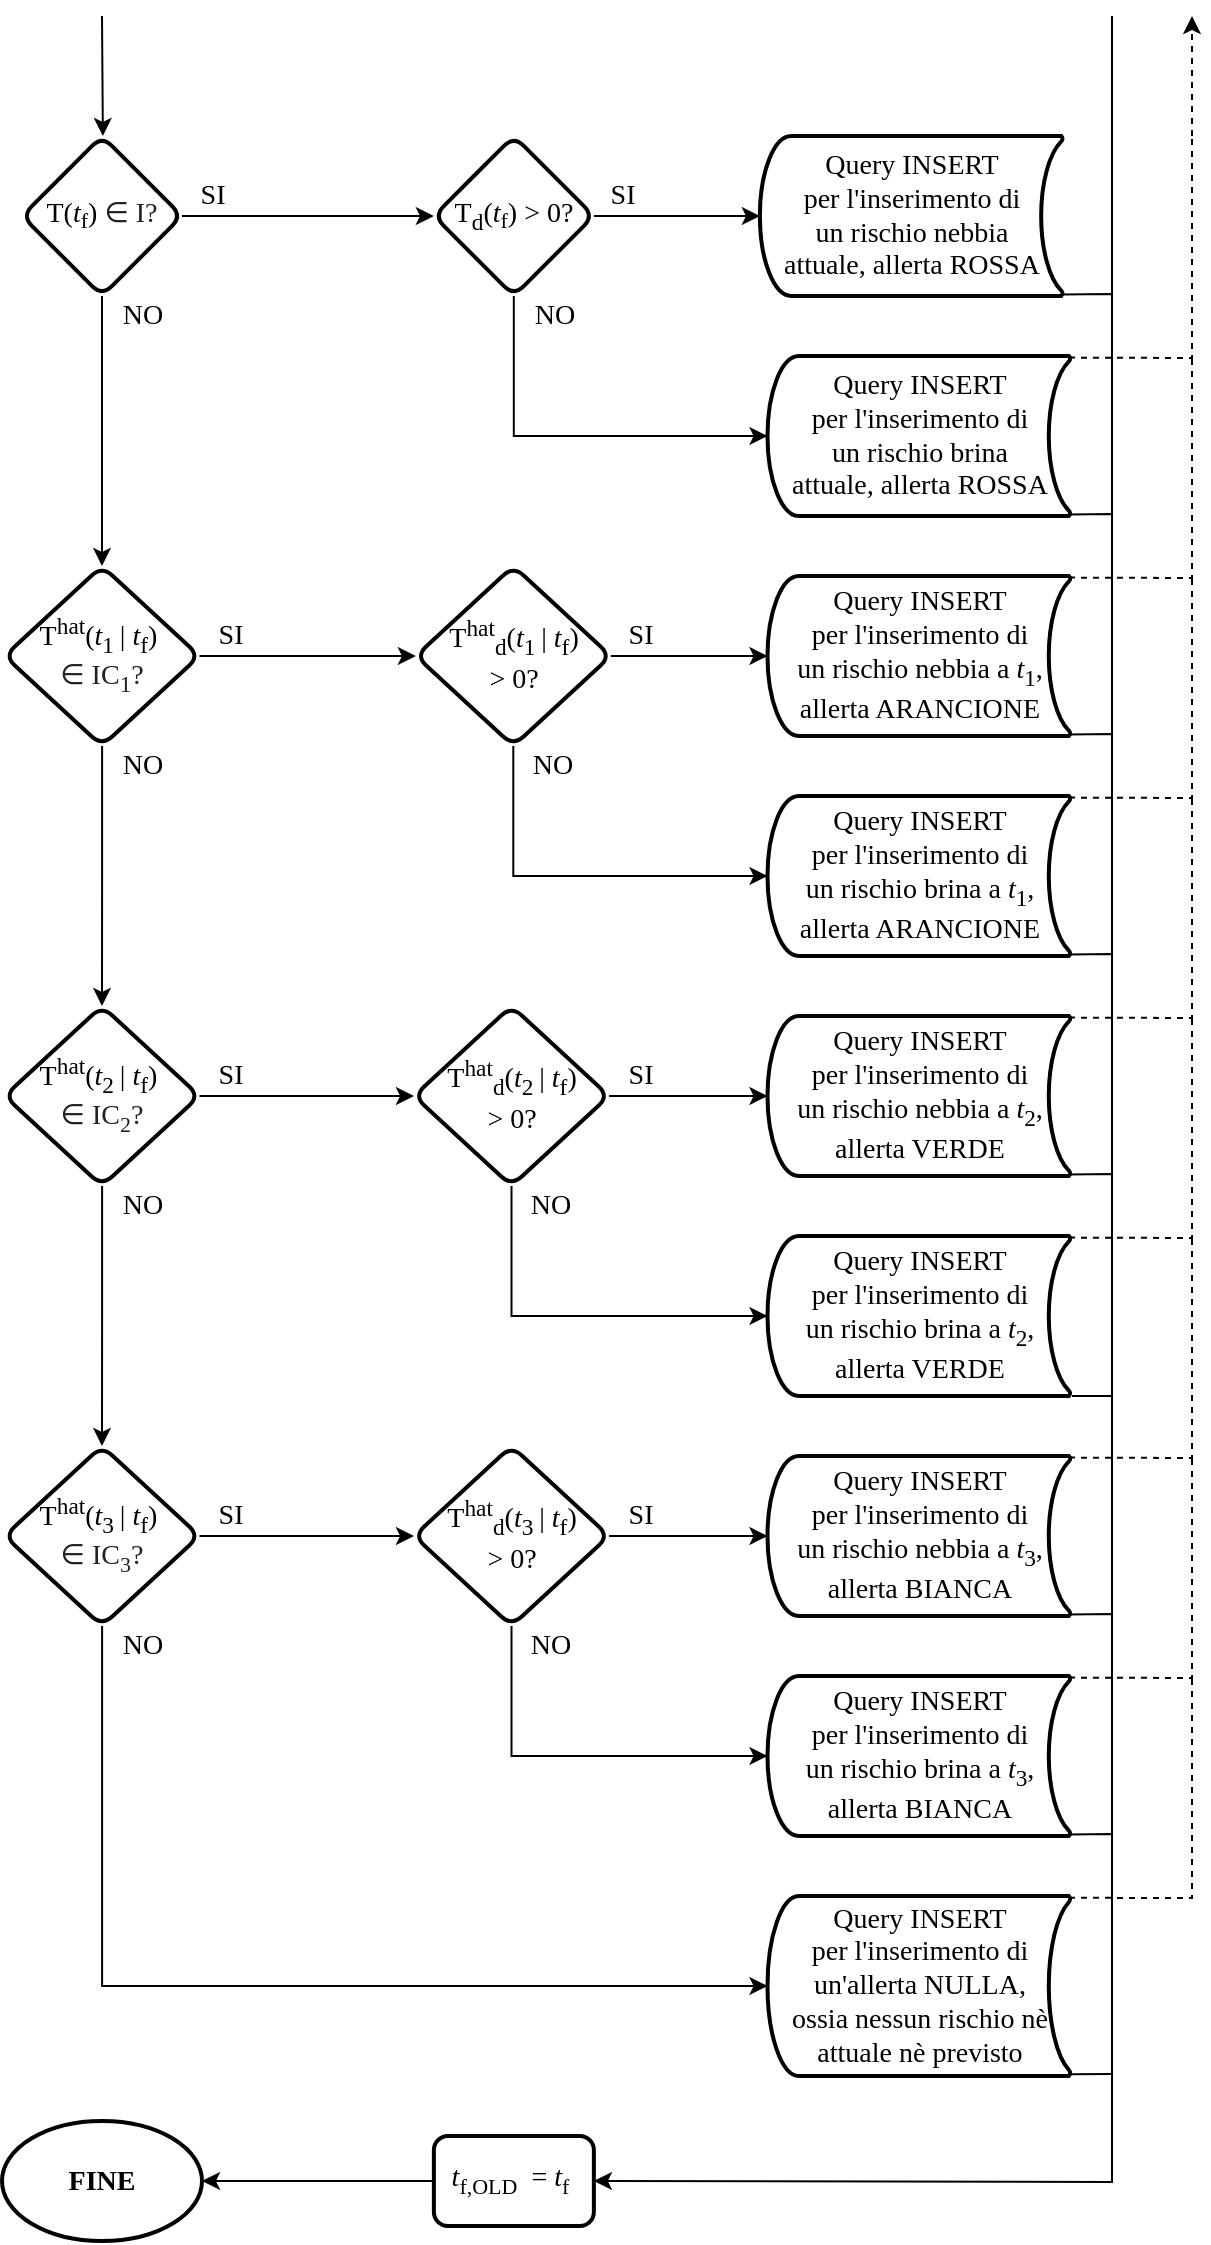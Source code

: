 <mxfile version="16.5.1" type="device"><diagram id="AX25VH4Grw-7aU0eWVtj" name="Pagina-1"><mxGraphModel dx="1038" dy="-531" grid="1" gridSize="10" guides="1" tooltips="1" connect="1" arrows="1" fold="1" page="1" pageScale="1" pageWidth="840" pageHeight="1220" math="0" shadow="0"><root><mxCell id="0"/><mxCell id="1" parent="0"/><mxCell id="cEqJCFaAgkXkjFI_cGuS-1" style="edgeStyle=orthogonalEdgeStyle;rounded=0;orthogonalLoop=1;jettySize=auto;html=1;entryX=0;entryY=0.5;entryDx=0;entryDy=0;fontFamily=Times New Roman;fontSize=14;" parent="1" source="cEqJCFaAgkXkjFI_cGuS-3" target="cEqJCFaAgkXkjFI_cGuS-6" edge="1"><mxGeometry relative="1" as="geometry"/></mxCell><mxCell id="cEqJCFaAgkXkjFI_cGuS-2" style="edgeStyle=orthogonalEdgeStyle;rounded=0;orthogonalLoop=1;jettySize=auto;html=1;entryX=0.5;entryY=0;entryDx=0;entryDy=0;fontFamily=Times New Roman;fontSize=14;" parent="1" source="cEqJCFaAgkXkjFI_cGuS-3" target="cEqJCFaAgkXkjFI_cGuS-16" edge="1"><mxGeometry relative="1" as="geometry"/></mxCell><mxCell id="cEqJCFaAgkXkjFI_cGuS-3" value="&lt;span&gt;T&lt;/span&gt;&lt;span&gt;(&lt;/span&gt;&lt;i&gt;t&lt;/i&gt;&lt;sub&gt;&lt;font style=&quot;font-size: 11px&quot;&gt;f&lt;/font&gt;&lt;/sub&gt;&lt;span&gt;)&amp;nbsp;&lt;/span&gt;&lt;span style=&quot;color: rgb(32 , 33 , 36) ; text-align: left ; background-color: rgb(255 , 255 , 255)&quot;&gt;∈ I?&lt;/span&gt;" style="rhombus;whiteSpace=wrap;html=1;fontSize=14;fontFamily=Times New Roman;rounded=1;arcSize=14;strokeWidth=2;" parent="1" vertex="1"><mxGeometry x="175" y="1320" width="80" height="80" as="geometry"/></mxCell><mxCell id="cEqJCFaAgkXkjFI_cGuS-4" style="edgeStyle=orthogonalEdgeStyle;rounded=0;orthogonalLoop=1;jettySize=auto;html=1;entryX=0;entryY=0.5;entryDx=0;entryDy=0;entryPerimeter=0;fontFamily=Times New Roman;fontSize=14;" parent="1" source="cEqJCFaAgkXkjFI_cGuS-6" target="cEqJCFaAgkXkjFI_cGuS-8" edge="1"><mxGeometry relative="1" as="geometry"/></mxCell><mxCell id="cEqJCFaAgkXkjFI_cGuS-5" style="edgeStyle=orthogonalEdgeStyle;rounded=0;orthogonalLoop=1;jettySize=auto;html=1;entryX=0;entryY=0.5;entryDx=0;entryDy=0;entryPerimeter=0;fontFamily=Times New Roman;fontSize=14;" parent="1" source="cEqJCFaAgkXkjFI_cGuS-6" target="cEqJCFaAgkXkjFI_cGuS-9" edge="1"><mxGeometry relative="1" as="geometry"><Array as="points"><mxPoint x="421" y="1470"/></Array></mxGeometry></mxCell><mxCell id="cEqJCFaAgkXkjFI_cGuS-6" value="T&lt;sub&gt;d&lt;/sub&gt;(&lt;i&gt;t&lt;/i&gt;&lt;sub&gt;&lt;font style=&quot;font-size: 11px&quot;&gt;f&lt;/font&gt;&lt;/sub&gt;) &amp;gt; 0?" style="rhombus;whiteSpace=wrap;html=1;fontSize=14;fontFamily=Times New Roman;rounded=1;arcSize=14;strokeWidth=2;" parent="1" vertex="1"><mxGeometry x="380.94" y="1320" width="80" height="80" as="geometry"/></mxCell><mxCell id="cEqJCFaAgkXkjFI_cGuS-7" value="SI" style="text;html=1;align=center;verticalAlign=middle;resizable=0;points=[];autosize=1;strokeColor=none;fillColor=none;fontSize=14;fontFamily=Times New Roman;" parent="1" vertex="1"><mxGeometry x="255.44" y="1340" width="30" height="20" as="geometry"/></mxCell><mxCell id="cEqJCFaAgkXkjFI_cGuS-8" value="Query INSERT &lt;br&gt;per l'inserimento di &lt;br&gt;un rischio nebbia &lt;br&gt;attuale, allerta ROSSA" style="strokeWidth=2;html=1;shape=mxgraph.flowchart.stored_data;whiteSpace=wrap;fontFamily=Times New Roman;fontSize=14;" parent="1" vertex="1"><mxGeometry x="543.94" y="1320" width="151.5" height="80" as="geometry"/></mxCell><mxCell id="cEqJCFaAgkXkjFI_cGuS-9" value="Query INSERT &lt;br&gt;per l'inserimento di &lt;br&gt;un rischio brina&lt;br&gt;attuale, allerta ROSSA" style="strokeWidth=2;html=1;shape=mxgraph.flowchart.stored_data;whiteSpace=wrap;fontFamily=Times New Roman;fontSize=14;" parent="1" vertex="1"><mxGeometry x="547.75" y="1430" width="151.5" height="80" as="geometry"/></mxCell><mxCell id="cEqJCFaAgkXkjFI_cGuS-10" value="SI" style="text;html=1;align=center;verticalAlign=middle;resizable=0;points=[];autosize=1;strokeColor=none;fillColor=none;fontSize=14;fontFamily=Times New Roman;" parent="1" vertex="1"><mxGeometry x="460" y="1340" width="30" height="20" as="geometry"/></mxCell><mxCell id="cEqJCFaAgkXkjFI_cGuS-11" value="NO" style="text;html=1;align=center;verticalAlign=middle;resizable=0;points=[];autosize=1;strokeColor=none;fillColor=none;fontSize=14;fontFamily=Times New Roman;" parent="1" vertex="1"><mxGeometry x="420.94" y="1400" width="40" height="20" as="geometry"/></mxCell><mxCell id="cEqJCFaAgkXkjFI_cGuS-12" value="Query INSERT &lt;br&gt;per l'inserimento di &lt;br&gt;un rischio nebbia a &lt;i&gt;t&lt;/i&gt;&lt;sub&gt;1&lt;/sub&gt;, allerta ARANCIONE" style="strokeWidth=2;html=1;shape=mxgraph.flowchart.stored_data;whiteSpace=wrap;fontFamily=Times New Roman;fontSize=14;" parent="1" vertex="1"><mxGeometry x="547.75" y="1540" width="151.5" height="80" as="geometry"/></mxCell><mxCell id="cEqJCFaAgkXkjFI_cGuS-13" value="Query INSERT &lt;br&gt;per l'inserimento di &lt;br&gt;un rischio brina a &lt;i&gt;t&lt;/i&gt;&lt;sub&gt;1&lt;/sub&gt;, allerta ARANCIONE" style="strokeWidth=2;html=1;shape=mxgraph.flowchart.stored_data;whiteSpace=wrap;fontFamily=Times New Roman;fontSize=14;" parent="1" vertex="1"><mxGeometry x="547.75" y="1650" width="151.5" height="80" as="geometry"/></mxCell><mxCell id="cEqJCFaAgkXkjFI_cGuS-14" style="edgeStyle=orthogonalEdgeStyle;rounded=0;orthogonalLoop=1;jettySize=auto;html=1;entryX=0;entryY=0.5;entryDx=0;entryDy=0;fontFamily=Times New Roman;fontSize=14;" parent="1" source="cEqJCFaAgkXkjFI_cGuS-16" target="cEqJCFaAgkXkjFI_cGuS-19" edge="1"><mxGeometry relative="1" as="geometry"/></mxCell><mxCell id="cEqJCFaAgkXkjFI_cGuS-15" style="edgeStyle=orthogonalEdgeStyle;rounded=0;orthogonalLoop=1;jettySize=auto;html=1;entryX=0.5;entryY=0;entryDx=0;entryDy=0;fontFamily=Times New Roman;fontSize=14;" parent="1" source="cEqJCFaAgkXkjFI_cGuS-16" target="cEqJCFaAgkXkjFI_cGuS-28" edge="1"><mxGeometry relative="1" as="geometry"/></mxCell><mxCell id="cEqJCFaAgkXkjFI_cGuS-16" value="T&lt;sup&gt;hat&lt;/sup&gt;(&lt;i&gt;t&lt;/i&gt;&lt;sub&gt;1&amp;nbsp;&lt;/sub&gt;|&amp;nbsp;&lt;i&gt;t&lt;/i&gt;&lt;sub&gt;f&lt;/sub&gt;)&amp;nbsp;&lt;br&gt;&lt;span style=&quot;color: rgb(32 , 33 , 36) ; text-align: left ; background-color: rgb(255 , 255 , 255)&quot;&gt;∈ IC&lt;sub&gt;1&lt;/sub&gt;?&lt;/span&gt;" style="rhombus;whiteSpace=wrap;html=1;fontSize=14;fontFamily=Times New Roman;rounded=1;arcSize=14;strokeWidth=2;" parent="1" vertex="1"><mxGeometry x="166.25" y="1535" width="97.5" height="90" as="geometry"/></mxCell><mxCell id="cEqJCFaAgkXkjFI_cGuS-17" style="edgeStyle=orthogonalEdgeStyle;rounded=0;orthogonalLoop=1;jettySize=auto;html=1;entryX=0;entryY=0.5;entryDx=0;entryDy=0;entryPerimeter=0;fontFamily=Times New Roman;fontSize=14;" parent="1" source="cEqJCFaAgkXkjFI_cGuS-19" target="cEqJCFaAgkXkjFI_cGuS-12" edge="1"><mxGeometry relative="1" as="geometry"/></mxCell><mxCell id="cEqJCFaAgkXkjFI_cGuS-18" style="edgeStyle=orthogonalEdgeStyle;rounded=0;orthogonalLoop=1;jettySize=auto;html=1;entryX=0;entryY=0.5;entryDx=0;entryDy=0;entryPerimeter=0;fontFamily=Times New Roman;fontSize=14;" parent="1" source="cEqJCFaAgkXkjFI_cGuS-19" target="cEqJCFaAgkXkjFI_cGuS-13" edge="1"><mxGeometry relative="1" as="geometry"><Array as="points"><mxPoint x="421" y="1690"/></Array></mxGeometry></mxCell><mxCell id="cEqJCFaAgkXkjFI_cGuS-19" value="T&lt;sup&gt;hat&lt;/sup&gt;&lt;sub&gt;d&lt;/sub&gt;(&lt;i&gt;t&lt;/i&gt;&lt;sub&gt;1&amp;nbsp;&lt;/sub&gt;|&amp;nbsp;&lt;i&gt;t&lt;/i&gt;&lt;sub&gt;f&lt;/sub&gt;)&lt;br&gt;&amp;gt; 0?" style="rhombus;whiteSpace=wrap;html=1;fontSize=14;fontFamily=Times New Roman;rounded=1;arcSize=14;strokeWidth=2;" parent="1" vertex="1"><mxGeometry x="371.94" y="1535" width="97.5" height="90" as="geometry"/></mxCell><mxCell id="cEqJCFaAgkXkjFI_cGuS-20" value="NO" style="text;html=1;align=center;verticalAlign=middle;resizable=0;points=[];autosize=1;strokeColor=none;fillColor=none;fontSize=14;fontFamily=Times New Roman;" parent="1" vertex="1"><mxGeometry x="215.44" y="1400" width="40" height="20" as="geometry"/></mxCell><mxCell id="cEqJCFaAgkXkjFI_cGuS-21" value="SI" style="text;html=1;align=center;verticalAlign=middle;resizable=0;points=[];autosize=1;strokeColor=none;fillColor=none;fontSize=14;fontFamily=Times New Roman;" parent="1" vertex="1"><mxGeometry x="263.75" y="1560" width="30" height="20" as="geometry"/></mxCell><mxCell id="cEqJCFaAgkXkjFI_cGuS-22" value="SI" style="text;html=1;align=center;verticalAlign=middle;resizable=0;points=[];autosize=1;strokeColor=none;fillColor=none;fontSize=14;fontFamily=Times New Roman;" parent="1" vertex="1"><mxGeometry x="469.44" y="1560" width="30" height="20" as="geometry"/></mxCell><mxCell id="cEqJCFaAgkXkjFI_cGuS-23" value="NO" style="text;html=1;align=center;verticalAlign=middle;resizable=0;points=[];autosize=1;strokeColor=none;fillColor=none;fontSize=14;fontFamily=Times New Roman;" parent="1" vertex="1"><mxGeometry x="420" y="1625" width="40" height="20" as="geometry"/></mxCell><mxCell id="cEqJCFaAgkXkjFI_cGuS-24" value="Query INSERT &lt;br&gt;per l'inserimento di &lt;br&gt;un rischio nebbia a &lt;i&gt;t&lt;/i&gt;&lt;sub&gt;2&lt;/sub&gt;, allerta VERDE" style="strokeWidth=2;html=1;shape=mxgraph.flowchart.stored_data;whiteSpace=wrap;fontFamily=Times New Roman;fontSize=14;" parent="1" vertex="1"><mxGeometry x="547.75" y="1760" width="151.5" height="80" as="geometry"/></mxCell><mxCell id="cEqJCFaAgkXkjFI_cGuS-25" value="Query INSERT &lt;br&gt;per l'inserimento di &lt;br&gt;un rischio brina a &lt;i&gt;t&lt;/i&gt;&lt;sub&gt;2&lt;/sub&gt;, allerta VERDE" style="strokeWidth=2;html=1;shape=mxgraph.flowchart.stored_data;whiteSpace=wrap;fontFamily=Times New Roman;fontSize=14;" parent="1" vertex="1"><mxGeometry x="547.75" y="1870" width="151.5" height="80" as="geometry"/></mxCell><mxCell id="cEqJCFaAgkXkjFI_cGuS-26" style="edgeStyle=orthogonalEdgeStyle;rounded=0;orthogonalLoop=1;jettySize=auto;html=1;entryX=0;entryY=0.5;entryDx=0;entryDy=0;fontFamily=Times New Roman;fontSize=14;" parent="1" source="cEqJCFaAgkXkjFI_cGuS-28" target="cEqJCFaAgkXkjFI_cGuS-31" edge="1"><mxGeometry relative="1" as="geometry"/></mxCell><mxCell id="cEqJCFaAgkXkjFI_cGuS-27" style="edgeStyle=orthogonalEdgeStyle;rounded=0;orthogonalLoop=1;jettySize=auto;html=1;entryX=0.5;entryY=0;entryDx=0;entryDy=0;fontFamily=Times New Roman;fontSize=14;" parent="1" source="cEqJCFaAgkXkjFI_cGuS-28" target="cEqJCFaAgkXkjFI_cGuS-40" edge="1"><mxGeometry relative="1" as="geometry"/></mxCell><mxCell id="cEqJCFaAgkXkjFI_cGuS-28" value="T&lt;sup&gt;hat&lt;/sup&gt;(&lt;i&gt;t&lt;/i&gt;&lt;sub&gt;2&amp;nbsp;&lt;/sub&gt;|&amp;nbsp;&lt;i&gt;t&lt;/i&gt;&lt;sub&gt;f&lt;/sub&gt;)&amp;nbsp;&lt;br&gt;&lt;span style=&quot;color: rgb(32 , 33 , 36) ; text-align: left ; background-color: rgb(255 , 255 , 255)&quot;&gt;∈ IC&lt;sub&gt;&lt;font style=&quot;font-size: 11px&quot;&gt;2&lt;/font&gt;&lt;/sub&gt;?&lt;/span&gt;" style="rhombus;whiteSpace=wrap;html=1;fontSize=14;fontFamily=Times New Roman;rounded=1;arcSize=14;strokeWidth=2;" parent="1" vertex="1"><mxGeometry x="166.25" y="1755" width="97.5" height="90" as="geometry"/></mxCell><mxCell id="cEqJCFaAgkXkjFI_cGuS-29" style="edgeStyle=orthogonalEdgeStyle;rounded=0;orthogonalLoop=1;jettySize=auto;html=1;entryX=0;entryY=0.5;entryDx=0;entryDy=0;entryPerimeter=0;fontFamily=Times New Roman;fontSize=14;" parent="1" source="cEqJCFaAgkXkjFI_cGuS-31" target="cEqJCFaAgkXkjFI_cGuS-24" edge="1"><mxGeometry relative="1" as="geometry"/></mxCell><mxCell id="cEqJCFaAgkXkjFI_cGuS-30" style="edgeStyle=orthogonalEdgeStyle;rounded=0;orthogonalLoop=1;jettySize=auto;html=1;entryX=0;entryY=0.5;entryDx=0;entryDy=0;entryPerimeter=0;fontFamily=Times New Roman;fontSize=14;" parent="1" source="cEqJCFaAgkXkjFI_cGuS-31" target="cEqJCFaAgkXkjFI_cGuS-25" edge="1"><mxGeometry relative="1" as="geometry"><Array as="points"><mxPoint x="420" y="1910"/></Array></mxGeometry></mxCell><mxCell id="cEqJCFaAgkXkjFI_cGuS-31" value="T&lt;sup&gt;hat&lt;/sup&gt;&lt;sub&gt;d&lt;/sub&gt;(&lt;i&gt;t&lt;/i&gt;&lt;sub&gt;2&amp;nbsp;&lt;/sub&gt;|&amp;nbsp;&lt;i&gt;t&lt;/i&gt;&lt;sub&gt;f&lt;/sub&gt;)&lt;br&gt;&amp;gt; 0?" style="rhombus;whiteSpace=wrap;html=1;fontSize=14;fontFamily=Times New Roman;rounded=1;arcSize=14;strokeWidth=2;" parent="1" vertex="1"><mxGeometry x="371" y="1755" width="97.5" height="90" as="geometry"/></mxCell><mxCell id="cEqJCFaAgkXkjFI_cGuS-32" value="NO" style="text;html=1;align=center;verticalAlign=middle;resizable=0;points=[];autosize=1;strokeColor=none;fillColor=none;fontSize=14;fontFamily=Times New Roman;" parent="1" vertex="1"><mxGeometry x="215.44" y="1625" width="40" height="20" as="geometry"/></mxCell><mxCell id="cEqJCFaAgkXkjFI_cGuS-33" value="SI" style="text;html=1;align=center;verticalAlign=middle;resizable=0;points=[];autosize=1;strokeColor=none;fillColor=none;fontSize=14;fontFamily=Times New Roman;" parent="1" vertex="1"><mxGeometry x="263.75" y="1780" width="30" height="20" as="geometry"/></mxCell><mxCell id="cEqJCFaAgkXkjFI_cGuS-34" value="SI" style="text;html=1;align=center;verticalAlign=middle;resizable=0;points=[];autosize=1;strokeColor=none;fillColor=none;fontSize=14;fontFamily=Times New Roman;" parent="1" vertex="1"><mxGeometry x="468.5" y="1780" width="30" height="20" as="geometry"/></mxCell><mxCell id="cEqJCFaAgkXkjFI_cGuS-35" value="NO" style="text;html=1;align=center;verticalAlign=middle;resizable=0;points=[];autosize=1;strokeColor=none;fillColor=none;fontSize=14;fontFamily=Times New Roman;" parent="1" vertex="1"><mxGeometry x="419.44" y="1845" width="40" height="20" as="geometry"/></mxCell><mxCell id="cEqJCFaAgkXkjFI_cGuS-36" value="Query INSERT &lt;br&gt;per l'inserimento di &lt;br&gt;un rischio nebbia a &lt;i&gt;t&lt;/i&gt;&lt;sub&gt;3&lt;/sub&gt;, allerta BIANCA" style="strokeWidth=2;html=1;shape=mxgraph.flowchart.stored_data;whiteSpace=wrap;fontFamily=Times New Roman;fontSize=14;" parent="1" vertex="1"><mxGeometry x="547.75" y="1980" width="151.5" height="80" as="geometry"/></mxCell><mxCell id="cEqJCFaAgkXkjFI_cGuS-37" value="Query INSERT &lt;br&gt;per l'inserimento di &lt;br&gt;un rischio brina a &lt;i&gt;t&lt;/i&gt;&lt;sub&gt;3&lt;/sub&gt;, allerta BIANCA" style="strokeWidth=2;html=1;shape=mxgraph.flowchart.stored_data;whiteSpace=wrap;fontFamily=Times New Roman;fontSize=14;" parent="1" vertex="1"><mxGeometry x="547.75" y="2090" width="151.5" height="80" as="geometry"/></mxCell><mxCell id="cEqJCFaAgkXkjFI_cGuS-38" style="edgeStyle=orthogonalEdgeStyle;rounded=0;orthogonalLoop=1;jettySize=auto;html=1;entryX=0;entryY=0.5;entryDx=0;entryDy=0;fontFamily=Times New Roman;fontSize=14;" parent="1" source="cEqJCFaAgkXkjFI_cGuS-40" target="cEqJCFaAgkXkjFI_cGuS-43" edge="1"><mxGeometry relative="1" as="geometry"/></mxCell><mxCell id="cEqJCFaAgkXkjFI_cGuS-39" style="edgeStyle=orthogonalEdgeStyle;rounded=0;orthogonalLoop=1;jettySize=auto;html=1;entryX=0;entryY=0.5;entryDx=0;entryDy=0;entryPerimeter=0;fontFamily=Times New Roman;fontSize=14;" parent="1" source="cEqJCFaAgkXkjFI_cGuS-40" target="cEqJCFaAgkXkjFI_cGuS-48" edge="1"><mxGeometry relative="1" as="geometry"><Array as="points"><mxPoint x="215" y="2245"/></Array></mxGeometry></mxCell><mxCell id="cEqJCFaAgkXkjFI_cGuS-40" value="T&lt;sup&gt;hat&lt;/sup&gt;(&lt;i&gt;t&lt;/i&gt;&lt;sub&gt;3&amp;nbsp;&lt;/sub&gt;|&amp;nbsp;&lt;i&gt;t&lt;/i&gt;&lt;sub&gt;f&lt;/sub&gt;)&amp;nbsp;&lt;br&gt;&lt;span style=&quot;color: rgb(32 , 33 , 36) ; text-align: left ; background-color: rgb(255 , 255 , 255)&quot;&gt;∈ IC&lt;sub&gt;&lt;font style=&quot;font-size: 11px&quot;&gt;3&lt;/font&gt;&lt;/sub&gt;?&lt;/span&gt;" style="rhombus;whiteSpace=wrap;html=1;fontSize=14;fontFamily=Times New Roman;rounded=1;arcSize=14;strokeWidth=2;" parent="1" vertex="1"><mxGeometry x="166.25" y="1975" width="97.5" height="90" as="geometry"/></mxCell><mxCell id="cEqJCFaAgkXkjFI_cGuS-41" style="edgeStyle=orthogonalEdgeStyle;rounded=0;orthogonalLoop=1;jettySize=auto;html=1;entryX=0;entryY=0.5;entryDx=0;entryDy=0;entryPerimeter=0;fontFamily=Times New Roman;fontSize=14;" parent="1" source="cEqJCFaAgkXkjFI_cGuS-43" target="cEqJCFaAgkXkjFI_cGuS-36" edge="1"><mxGeometry relative="1" as="geometry"/></mxCell><mxCell id="cEqJCFaAgkXkjFI_cGuS-42" style="edgeStyle=orthogonalEdgeStyle;rounded=0;orthogonalLoop=1;jettySize=auto;html=1;entryX=0;entryY=0.5;entryDx=0;entryDy=0;entryPerimeter=0;fontFamily=Times New Roman;fontSize=14;" parent="1" source="cEqJCFaAgkXkjFI_cGuS-43" target="cEqJCFaAgkXkjFI_cGuS-37" edge="1"><mxGeometry relative="1" as="geometry"><Array as="points"><mxPoint x="420" y="2130"/></Array></mxGeometry></mxCell><mxCell id="cEqJCFaAgkXkjFI_cGuS-43" value="T&lt;sup&gt;hat&lt;/sup&gt;&lt;sub&gt;d&lt;/sub&gt;(&lt;i&gt;t&lt;/i&gt;&lt;sub&gt;3&amp;nbsp;&lt;/sub&gt;|&amp;nbsp;&lt;i&gt;t&lt;/i&gt;&lt;sub&gt;f&lt;/sub&gt;)&lt;br&gt;&amp;gt; 0?" style="rhombus;whiteSpace=wrap;html=1;fontSize=14;fontFamily=Times New Roman;rounded=1;arcSize=14;strokeWidth=2;" parent="1" vertex="1"><mxGeometry x="371" y="1975" width="97.5" height="90" as="geometry"/></mxCell><mxCell id="cEqJCFaAgkXkjFI_cGuS-44" value="NO" style="text;html=1;align=center;verticalAlign=middle;resizable=0;points=[];autosize=1;strokeColor=none;fillColor=none;fontSize=14;fontFamily=Times New Roman;" parent="1" vertex="1"><mxGeometry x="215.44" y="1845" width="40" height="20" as="geometry"/></mxCell><mxCell id="cEqJCFaAgkXkjFI_cGuS-45" value="SI" style="text;html=1;align=center;verticalAlign=middle;resizable=0;points=[];autosize=1;strokeColor=none;fillColor=none;fontSize=14;fontFamily=Times New Roman;" parent="1" vertex="1"><mxGeometry x="263.75" y="2000" width="30" height="20" as="geometry"/></mxCell><mxCell id="cEqJCFaAgkXkjFI_cGuS-46" value="SI" style="text;html=1;align=center;verticalAlign=middle;resizable=0;points=[];autosize=1;strokeColor=none;fillColor=none;fontSize=14;fontFamily=Times New Roman;" parent="1" vertex="1"><mxGeometry x="468.5" y="2000" width="30" height="20" as="geometry"/></mxCell><mxCell id="cEqJCFaAgkXkjFI_cGuS-47" value="NO" style="text;html=1;align=center;verticalAlign=middle;resizable=0;points=[];autosize=1;strokeColor=none;fillColor=none;fontSize=14;fontFamily=Times New Roman;" parent="1" vertex="1"><mxGeometry x="419.44" y="2065" width="40" height="20" as="geometry"/></mxCell><mxCell id="cEqJCFaAgkXkjFI_cGuS-48" value="Query INSERT &lt;br&gt;per l'inserimento di &lt;br&gt;un'allerta NULLA, &lt;br&gt;ossia nessun rischio nè &lt;br&gt;attuale nè previsto" style="strokeWidth=2;html=1;shape=mxgraph.flowchart.stored_data;whiteSpace=wrap;fontFamily=Times New Roman;fontSize=14;" parent="1" vertex="1"><mxGeometry x="547.75" y="2200" width="151.5" height="90" as="geometry"/></mxCell><mxCell id="cEqJCFaAgkXkjFI_cGuS-49" style="edgeStyle=orthogonalEdgeStyle;rounded=0;orthogonalLoop=1;jettySize=auto;html=1;entryX=1;entryY=0.5;entryDx=0;entryDy=0;entryPerimeter=0;fontFamily=Times New Roman;fontSize=14;" parent="1" source="cEqJCFaAgkXkjFI_cGuS-50" target="cEqJCFaAgkXkjFI_cGuS-51" edge="1"><mxGeometry relative="1" as="geometry"/></mxCell><mxCell id="cEqJCFaAgkXkjFI_cGuS-50" value="&lt;font&gt;&lt;i style=&quot;font-size: 14px&quot;&gt;t&lt;/i&gt;&lt;font style=&quot;vertical-align: sub ; font-size: 11px&quot;&gt;f,OLD&lt;/font&gt;&lt;font style=&quot;font-size: 14px ; vertical-align: sub&quot;&gt;&amp;nbsp;&lt;/font&gt;&lt;font&gt;&lt;sub style=&quot;font-size: 14px&quot;&gt;&amp;nbsp;&lt;/sub&gt;=&amp;nbsp;&lt;i style=&quot;font-size: 14px&quot;&gt;t&lt;/i&gt;&lt;sub&gt;&lt;font style=&quot;font-size: 11px&quot;&gt;f&lt;/font&gt;&lt;/sub&gt;&lt;/font&gt;&lt;span style=&quot;font-size: 14px ; color: rgb(32 , 33 , 34) ; text-align: left ; background-color: rgb(255 , 255 , 255)&quot;&gt;&amp;nbsp;&lt;/span&gt;&lt;/font&gt;" style="rounded=1;whiteSpace=wrap;html=1;absoluteArcSize=1;arcSize=14;strokeWidth=2;fontFamily=Times New Roman;fontSize=14;" parent="1" vertex="1"><mxGeometry x="380.94" y="2320" width="80" height="45" as="geometry"/></mxCell><mxCell id="cEqJCFaAgkXkjFI_cGuS-51" value="&lt;b&gt;FINE&lt;/b&gt;" style="strokeWidth=2;html=1;shape=mxgraph.flowchart.start_1;whiteSpace=wrap;fontFamily=Times New Roman;fontSize=14;" parent="1" vertex="1"><mxGeometry x="165" y="2312.5" width="100" height="60" as="geometry"/></mxCell><mxCell id="cEqJCFaAgkXkjFI_cGuS-52" value="" style="endArrow=none;html=1;rounded=0;fontFamily=Times New Roman;fontSize=14;exitX=0.995;exitY=0.99;exitDx=0;exitDy=0;exitPerimeter=0;" parent="1" source="cEqJCFaAgkXkjFI_cGuS-37" edge="1"><mxGeometry width="50" height="50" relative="1" as="geometry"><mxPoint x="740" y="2150" as="sourcePoint"/><mxPoint x="720" y="2290" as="targetPoint"/><Array as="points"><mxPoint x="720" y="2169"/></Array></mxGeometry></mxCell><mxCell id="cEqJCFaAgkXkjFI_cGuS-53" value="" style="endArrow=none;html=1;rounded=0;fontFamily=Times New Roman;fontSize=14;exitX=0.995;exitY=0.99;exitDx=0;exitDy=0;exitPerimeter=0;" parent="1" source="cEqJCFaAgkXkjFI_cGuS-36" edge="1"><mxGeometry width="50" height="50" relative="1" as="geometry"><mxPoint x="760" y="2040" as="sourcePoint"/><mxPoint x="720" y="2180" as="targetPoint"/><Array as="points"><mxPoint x="720" y="2059"/></Array></mxGeometry></mxCell><mxCell id="cEqJCFaAgkXkjFI_cGuS-54" value="" style="endArrow=none;html=1;rounded=0;fontFamily=Times New Roman;fontSize=14;" parent="1" edge="1"><mxGeometry width="50" height="50" relative="1" as="geometry"><mxPoint x="700" y="1950" as="sourcePoint"/><mxPoint x="720" y="2070" as="targetPoint"/><Array as="points"><mxPoint x="720" y="1950"/></Array></mxGeometry></mxCell><mxCell id="cEqJCFaAgkXkjFI_cGuS-55" value="" style="endArrow=none;html=1;rounded=0;fontFamily=Times New Roman;fontSize=14;exitX=0.995;exitY=0.99;exitDx=0;exitDy=0;exitPerimeter=0;" parent="1" source="cEqJCFaAgkXkjFI_cGuS-24" edge="1"><mxGeometry width="50" height="50" relative="1" as="geometry"><mxPoint x="730" y="1810" as="sourcePoint"/><mxPoint x="720" y="1950" as="targetPoint"/><Array as="points"><mxPoint x="720" y="1839"/></Array></mxGeometry></mxCell><mxCell id="cEqJCFaAgkXkjFI_cGuS-56" value="" style="endArrow=none;html=1;rounded=0;fontFamily=Times New Roman;fontSize=14;exitX=0.995;exitY=0.99;exitDx=0;exitDy=0;exitPerimeter=0;" parent="1" source="cEqJCFaAgkXkjFI_cGuS-13" edge="1"><mxGeometry width="50" height="50" relative="1" as="geometry"><mxPoint x="780" y="1800" as="sourcePoint"/><mxPoint x="720" y="1840" as="targetPoint"/><Array as="points"><mxPoint x="720" y="1729"/></Array></mxGeometry></mxCell><mxCell id="cEqJCFaAgkXkjFI_cGuS-57" value="" style="endArrow=none;html=1;rounded=0;fontFamily=Times New Roman;fontSize=14;exitX=0.995;exitY=0.99;exitDx=0;exitDy=0;exitPerimeter=0;" parent="1" source="cEqJCFaAgkXkjFI_cGuS-12" edge="1"><mxGeometry width="50" height="50" relative="1" as="geometry"><mxPoint x="740" y="1670" as="sourcePoint"/><mxPoint x="720" y="1730" as="targetPoint"/><Array as="points"><mxPoint x="720" y="1619"/></Array></mxGeometry></mxCell><mxCell id="cEqJCFaAgkXkjFI_cGuS-58" value="" style="endArrow=none;html=1;rounded=0;fontFamily=Times New Roman;fontSize=14;exitX=0.995;exitY=0.99;exitDx=0;exitDy=0;exitPerimeter=0;" parent="1" source="cEqJCFaAgkXkjFI_cGuS-9" edge="1"><mxGeometry width="50" height="50" relative="1" as="geometry"><mxPoint x="770" y="1510" as="sourcePoint"/><mxPoint x="720" y="1620" as="targetPoint"/><Array as="points"><mxPoint x="720" y="1509"/></Array></mxGeometry></mxCell><mxCell id="cEqJCFaAgkXkjFI_cGuS-59" value="" style="endArrow=none;html=1;rounded=0;fontFamily=Times New Roman;fontSize=14;exitX=0.995;exitY=0.99;exitDx=0;exitDy=0;exitPerimeter=0;" parent="1" source="cEqJCFaAgkXkjFI_cGuS-8" edge="1"><mxGeometry width="50" height="50" relative="1" as="geometry"><mxPoint x="730" y="1420" as="sourcePoint"/><mxPoint x="720" y="1510" as="targetPoint"/><Array as="points"><mxPoint x="720" y="1399"/></Array></mxGeometry></mxCell><mxCell id="cEqJCFaAgkXkjFI_cGuS-60" value="" style="endArrow=none;dashed=1;html=1;rounded=0;fontFamily=Times New Roman;fontSize=14;exitX=0.995;exitY=0.01;exitDx=0;exitDy=0;exitPerimeter=0;" parent="1" source="cEqJCFaAgkXkjFI_cGuS-9" edge="1"><mxGeometry width="50" height="50" relative="1" as="geometry"><mxPoint x="780" y="1450" as="sourcePoint"/><mxPoint x="760" y="1320" as="targetPoint"/><Array as="points"><mxPoint x="760" y="1431"/></Array></mxGeometry></mxCell><mxCell id="cEqJCFaAgkXkjFI_cGuS-61" value="" style="endArrow=none;dashed=1;html=1;rounded=0;fontFamily=Times New Roman;fontSize=14;exitX=0.995;exitY=0.01;exitDx=0;exitDy=0;exitPerimeter=0;" parent="1" source="cEqJCFaAgkXkjFI_cGuS-12" edge="1"><mxGeometry width="50" height="50" relative="1" as="geometry"><mxPoint x="760" y="1570" as="sourcePoint"/><mxPoint x="760" y="1430" as="targetPoint"/><Array as="points"><mxPoint x="760" y="1541"/></Array></mxGeometry></mxCell><mxCell id="cEqJCFaAgkXkjFI_cGuS-62" value="" style="endArrow=none;dashed=1;html=1;rounded=0;fontFamily=Times New Roman;fontSize=14;exitX=0.995;exitY=0.01;exitDx=0;exitDy=0;exitPerimeter=0;" parent="1" source="cEqJCFaAgkXkjFI_cGuS-13" edge="1"><mxGeometry width="50" height="50" relative="1" as="geometry"><mxPoint x="810" y="1840" as="sourcePoint"/><mxPoint x="760" y="1540" as="targetPoint"/><Array as="points"><mxPoint x="760" y="1651"/></Array></mxGeometry></mxCell><mxCell id="cEqJCFaAgkXkjFI_cGuS-63" value="NO" style="text;html=1;align=center;verticalAlign=middle;resizable=0;points=[];autosize=1;strokeColor=none;fillColor=none;fontSize=14;fontFamily=Times New Roman;" parent="1" vertex="1"><mxGeometry x="215.44" y="2065" width="40" height="20" as="geometry"/></mxCell><mxCell id="cEqJCFaAgkXkjFI_cGuS-64" value="" style="endArrow=none;dashed=1;html=1;rounded=0;fontFamily=Times New Roman;fontSize=14;exitX=0.995;exitY=0.01;exitDx=0;exitDy=0;exitPerimeter=0;" parent="1" source="cEqJCFaAgkXkjFI_cGuS-24" edge="1"><mxGeometry width="50" height="50" relative="1" as="geometry"><mxPoint x="750" y="1810" as="sourcePoint"/><mxPoint x="760" y="1650" as="targetPoint"/><Array as="points"><mxPoint x="760" y="1761"/></Array></mxGeometry></mxCell><mxCell id="cEqJCFaAgkXkjFI_cGuS-65" value="" style="endArrow=none;dashed=1;html=1;rounded=0;fontFamily=Times New Roman;fontSize=14;exitX=0.995;exitY=0.01;exitDx=0;exitDy=0;exitPerimeter=0;" parent="1" source="cEqJCFaAgkXkjFI_cGuS-25" edge="1"><mxGeometry width="50" height="50" relative="1" as="geometry"><mxPoint x="760" y="1940" as="sourcePoint"/><mxPoint x="760" y="1760" as="targetPoint"/><Array as="points"><mxPoint x="760" y="1871"/></Array></mxGeometry></mxCell><mxCell id="cEqJCFaAgkXkjFI_cGuS-66" value="" style="endArrow=none;dashed=1;html=1;rounded=0;fontFamily=Times New Roman;fontSize=14;exitX=0.995;exitY=0.01;exitDx=0;exitDy=0;exitPerimeter=0;" parent="1" source="cEqJCFaAgkXkjFI_cGuS-36" edge="1"><mxGeometry width="50" height="50" relative="1" as="geometry"><mxPoint x="770" y="2190" as="sourcePoint"/><mxPoint x="760" y="1870" as="targetPoint"/><Array as="points"><mxPoint x="760" y="1981"/></Array></mxGeometry></mxCell><mxCell id="cEqJCFaAgkXkjFI_cGuS-67" value="" style="endArrow=none;dashed=1;html=1;rounded=0;fontFamily=Times New Roman;fontSize=14;exitX=0.995;exitY=0.01;exitDx=0;exitDy=0;exitPerimeter=0;" parent="1" source="cEqJCFaAgkXkjFI_cGuS-37" edge="1"><mxGeometry width="50" height="50" relative="1" as="geometry"><mxPoint x="740" y="2150" as="sourcePoint"/><mxPoint x="760" y="1980" as="targetPoint"/><Array as="points"><mxPoint x="760" y="2091"/></Array></mxGeometry></mxCell><mxCell id="cEqJCFaAgkXkjFI_cGuS-68" value="" style="endArrow=none;dashed=1;html=1;rounded=0;fontFamily=Times New Roman;fontSize=14;exitX=0.995;exitY=0.01;exitDx=0;exitDy=0;exitPerimeter=0;" parent="1" source="cEqJCFaAgkXkjFI_cGuS-48" edge="1"><mxGeometry width="50" height="50" relative="1" as="geometry"><mxPoint x="790" y="2270" as="sourcePoint"/><mxPoint x="760" y="2090" as="targetPoint"/><Array as="points"><mxPoint x="760" y="2201"/></Array></mxGeometry></mxCell><mxCell id="cEqJCFaAgkXkjFI_cGuS-69" value="" style="endArrow=none;html=1;rounded=0;fontFamily=Times New Roman;fontSize=14;exitX=0.995;exitY=0.99;exitDx=0;exitDy=0;exitPerimeter=0;" parent="1" source="cEqJCFaAgkXkjFI_cGuS-48" edge="1"><mxGeometry width="50" height="50" relative="1" as="geometry"><mxPoint x="610" y="2390" as="sourcePoint"/><mxPoint x="720" y="2289" as="targetPoint"/></mxGeometry></mxCell><mxCell id="cEqJCFaAgkXkjFI_cGuS-70" value="" style="endArrow=classic;html=1;rounded=0;fontFamily=Times New Roman;fontSize=14;entryX=1;entryY=0.5;entryDx=0;entryDy=0;" parent="1" target="cEqJCFaAgkXkjFI_cGuS-50" edge="1"><mxGeometry width="50" height="50" relative="1" as="geometry"><mxPoint x="720" y="2290" as="sourcePoint"/><mxPoint x="800" y="2280" as="targetPoint"/><Array as="points"><mxPoint x="720" y="2343"/></Array></mxGeometry></mxCell><mxCell id="cEqJCFaAgkXkjFI_cGuS-72" value="" style="endArrow=classic;html=1;rounded=0;" parent="1" edge="1"><mxGeometry width="50" height="50" relative="1" as="geometry"><mxPoint x="215" y="1260" as="sourcePoint"/><mxPoint x="215.44" y="1320" as="targetPoint"/></mxGeometry></mxCell><mxCell id="cEqJCFaAgkXkjFI_cGuS-73" value="" style="endArrow=none;html=1;rounded=0;" parent="1" edge="1"><mxGeometry width="50" height="50" relative="1" as="geometry"><mxPoint x="720" y="1400" as="sourcePoint"/><mxPoint x="720" y="1260" as="targetPoint"/></mxGeometry></mxCell><mxCell id="cEqJCFaAgkXkjFI_cGuS-75" value="" style="endArrow=classic;html=1;rounded=0;dashed=1;" parent="1" edge="1"><mxGeometry width="50" height="50" relative="1" as="geometry"><mxPoint x="760" y="1320" as="sourcePoint"/><mxPoint x="760" y="1260" as="targetPoint"/></mxGeometry></mxCell></root></mxGraphModel></diagram></mxfile>